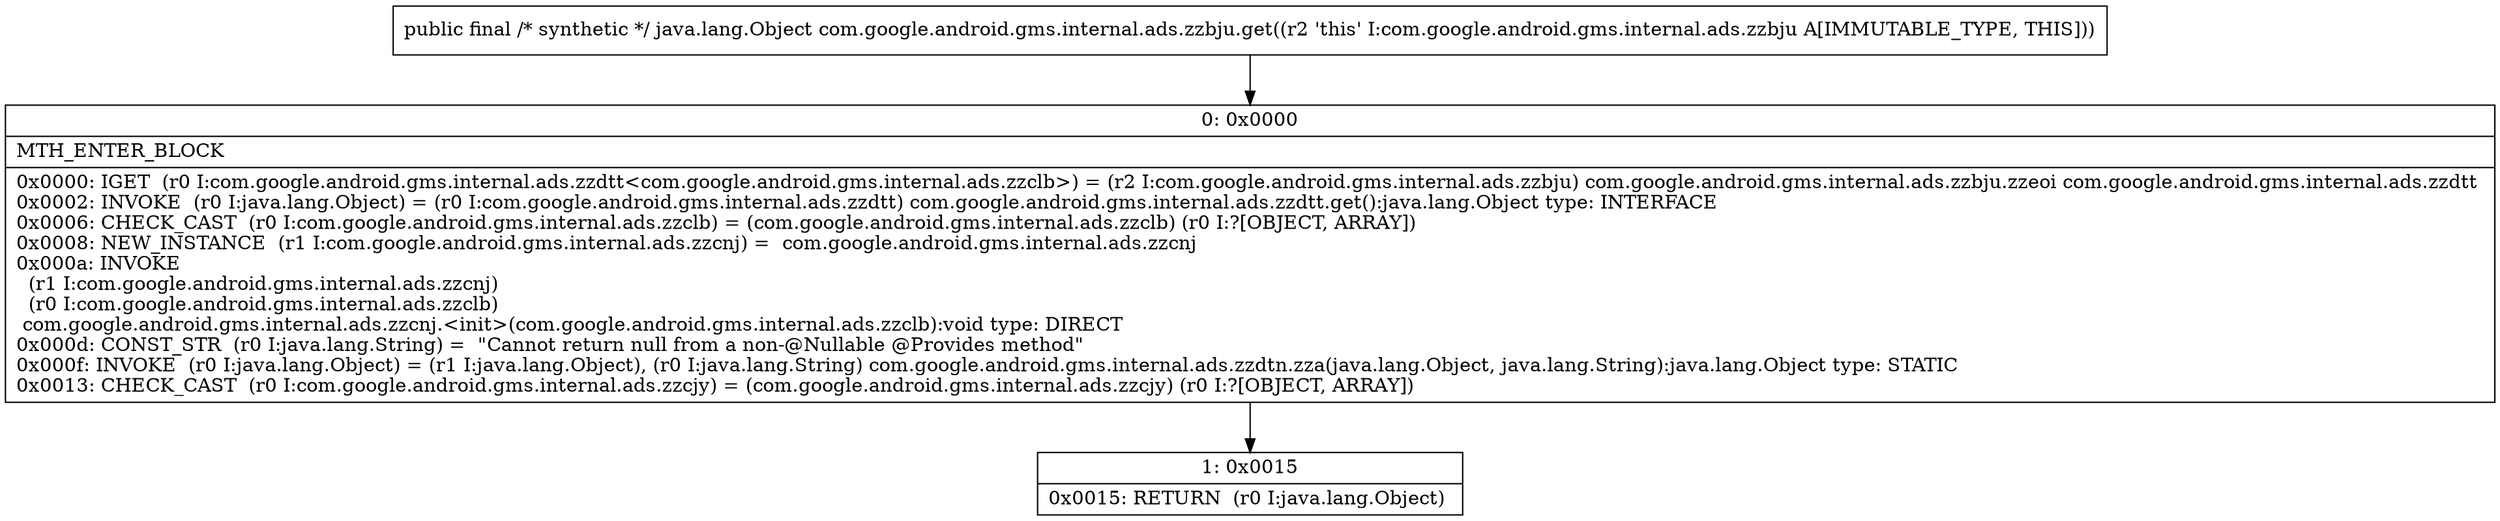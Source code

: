 digraph "CFG forcom.google.android.gms.internal.ads.zzbju.get()Ljava\/lang\/Object;" {
Node_0 [shape=record,label="{0\:\ 0x0000|MTH_ENTER_BLOCK\l|0x0000: IGET  (r0 I:com.google.android.gms.internal.ads.zzdtt\<com.google.android.gms.internal.ads.zzclb\>) = (r2 I:com.google.android.gms.internal.ads.zzbju) com.google.android.gms.internal.ads.zzbju.zzeoi com.google.android.gms.internal.ads.zzdtt \l0x0002: INVOKE  (r0 I:java.lang.Object) = (r0 I:com.google.android.gms.internal.ads.zzdtt) com.google.android.gms.internal.ads.zzdtt.get():java.lang.Object type: INTERFACE \l0x0006: CHECK_CAST  (r0 I:com.google.android.gms.internal.ads.zzclb) = (com.google.android.gms.internal.ads.zzclb) (r0 I:?[OBJECT, ARRAY]) \l0x0008: NEW_INSTANCE  (r1 I:com.google.android.gms.internal.ads.zzcnj) =  com.google.android.gms.internal.ads.zzcnj \l0x000a: INVOKE  \l  (r1 I:com.google.android.gms.internal.ads.zzcnj)\l  (r0 I:com.google.android.gms.internal.ads.zzclb)\l com.google.android.gms.internal.ads.zzcnj.\<init\>(com.google.android.gms.internal.ads.zzclb):void type: DIRECT \l0x000d: CONST_STR  (r0 I:java.lang.String) =  \"Cannot return null from a non\-@Nullable @Provides method\" \l0x000f: INVOKE  (r0 I:java.lang.Object) = (r1 I:java.lang.Object), (r0 I:java.lang.String) com.google.android.gms.internal.ads.zzdtn.zza(java.lang.Object, java.lang.String):java.lang.Object type: STATIC \l0x0013: CHECK_CAST  (r0 I:com.google.android.gms.internal.ads.zzcjy) = (com.google.android.gms.internal.ads.zzcjy) (r0 I:?[OBJECT, ARRAY]) \l}"];
Node_1 [shape=record,label="{1\:\ 0x0015|0x0015: RETURN  (r0 I:java.lang.Object) \l}"];
MethodNode[shape=record,label="{public final \/* synthetic *\/ java.lang.Object com.google.android.gms.internal.ads.zzbju.get((r2 'this' I:com.google.android.gms.internal.ads.zzbju A[IMMUTABLE_TYPE, THIS])) }"];
MethodNode -> Node_0;
Node_0 -> Node_1;
}

